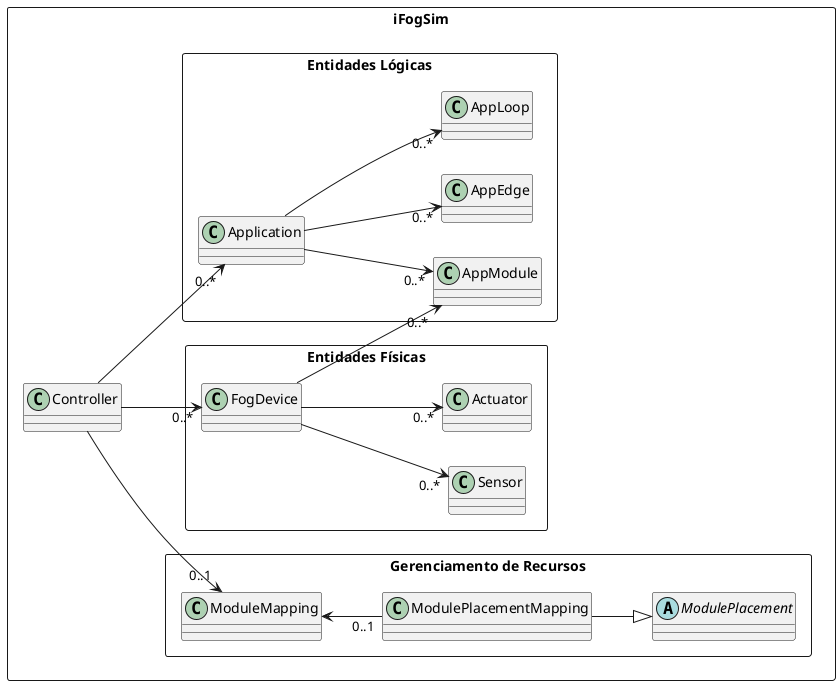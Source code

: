 @startuml
left to right direction
package "iFogSim" <<Rectangle>> {
'https://plantuml.com/class-diagram
package "Gerenciamento de Recursos" <<Rectangle>> {
    abstract class ModulePlacement
    class ModuleMapping
    class ModulePlacementMapping
}

package "Entidades Físicas" <<Rectangle>> {
  class Sensor
  class Actuator
  class FogDevice
}

package "Entidades Lógicas" <<Rectangle>> {
    class Application
    class AppModule
    class AppEdge
    class AppLoop
}

class Controller

}

Application --> "0..*" AppEdge
Application --> "0..*" AppModule
Application --> "0..*" AppLoop

FogDevice --> "0..*" AppModule

FogDevice --> "0..*" Actuator
FogDevice --> "0..*" Sensor

Controller --> "0..*" FogDevice
Controller --> "0..*" Application
'
'
Controller --> "0..1" ModuleMapping
ModuleMapping <-- "0..1" ModulePlacementMapping
ModulePlacementMapping --|> ModulePlacement

'List <|-- ModulePlacement
'Collection <|-- AbstractCollection
'
'Collection <|- List
'AbstractCollection <|- ModulePlacement
'ModulePlacement <|-- ArrayList



@enduml
